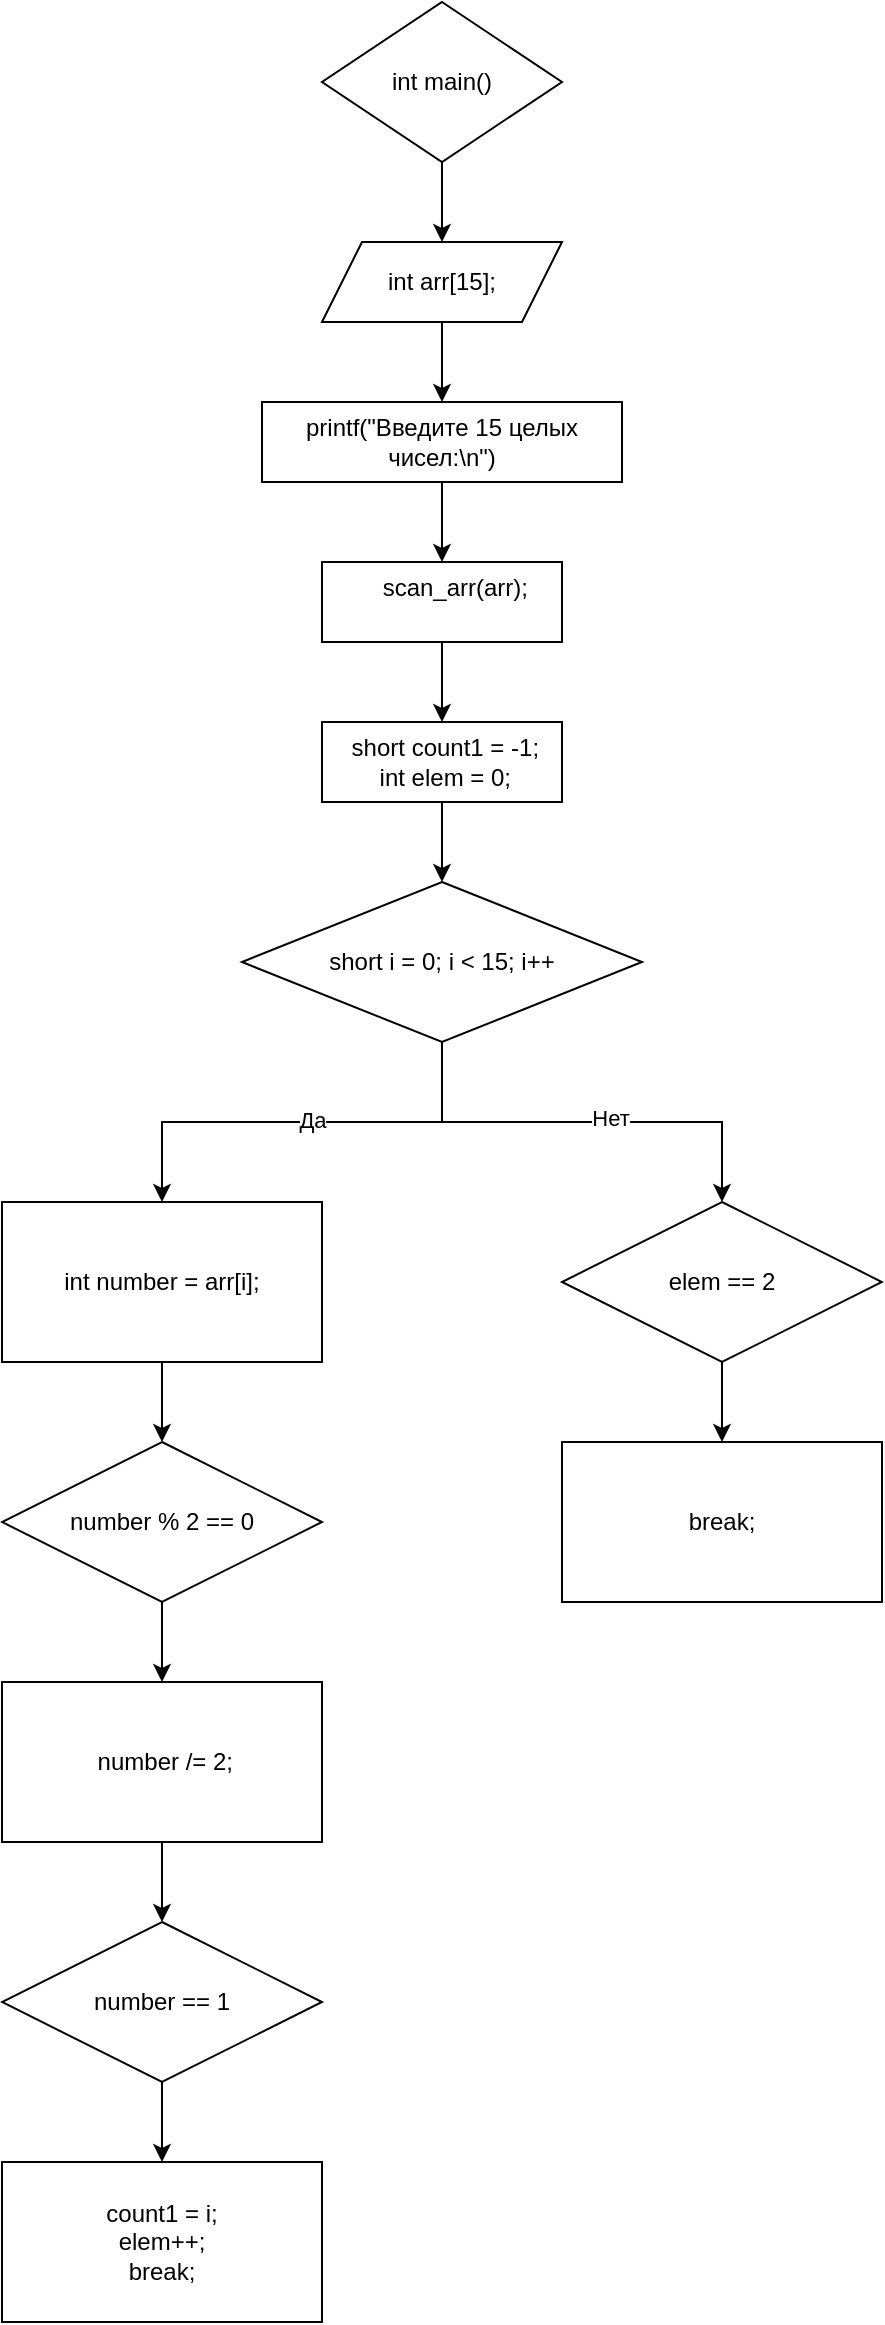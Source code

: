 <mxfile version="22.0.8" type="github">
  <diagram id="C5RBs43oDa-KdzZeNtuy" name="Page-1">
    <mxGraphModel dx="2333" dy="1187" grid="1" gridSize="10" guides="1" tooltips="1" connect="1" arrows="1" fold="1" page="1" pageScale="1" pageWidth="827" pageHeight="1169" math="0" shadow="0">
      <root>
        <mxCell id="WIyWlLk6GJQsqaUBKTNV-0" />
        <mxCell id="WIyWlLk6GJQsqaUBKTNV-1" parent="WIyWlLk6GJQsqaUBKTNV-0" />
        <mxCell id="ApnJW-tkRy_B7FbM09Fs-4" value="" style="edgeStyle=orthogonalEdgeStyle;rounded=0;orthogonalLoop=1;jettySize=auto;html=1;" parent="WIyWlLk6GJQsqaUBKTNV-1" source="ApnJW-tkRy_B7FbM09Fs-0" target="ApnJW-tkRy_B7FbM09Fs-3" edge="1">
          <mxGeometry relative="1" as="geometry" />
        </mxCell>
        <mxCell id="ApnJW-tkRy_B7FbM09Fs-0" value="int main()" style="rhombus;whiteSpace=wrap;html=1;" parent="WIyWlLk6GJQsqaUBKTNV-1" vertex="1">
          <mxGeometry x="360" y="40" width="120" height="80" as="geometry" />
        </mxCell>
        <mxCell id="ApnJW-tkRy_B7FbM09Fs-6" value="" style="edgeStyle=orthogonalEdgeStyle;rounded=0;orthogonalLoop=1;jettySize=auto;html=1;" parent="WIyWlLk6GJQsqaUBKTNV-1" source="ApnJW-tkRy_B7FbM09Fs-3" target="ApnJW-tkRy_B7FbM09Fs-5" edge="1">
          <mxGeometry relative="1" as="geometry" />
        </mxCell>
        <mxCell id="ApnJW-tkRy_B7FbM09Fs-3" value="int arr[15];" style="shape=parallelogram;perimeter=parallelogramPerimeter;whiteSpace=wrap;html=1;fixedSize=1;" parent="WIyWlLk6GJQsqaUBKTNV-1" vertex="1">
          <mxGeometry x="360" y="160" width="120" height="40" as="geometry" />
        </mxCell>
        <mxCell id="ApnJW-tkRy_B7FbM09Fs-8" value="" style="edgeStyle=orthogonalEdgeStyle;rounded=0;orthogonalLoop=1;jettySize=auto;html=1;" parent="WIyWlLk6GJQsqaUBKTNV-1" source="ApnJW-tkRy_B7FbM09Fs-5" target="ApnJW-tkRy_B7FbM09Fs-7" edge="1">
          <mxGeometry relative="1" as="geometry" />
        </mxCell>
        <mxCell id="ApnJW-tkRy_B7FbM09Fs-5" value="printf(&quot;Введите 15 целых чисел:\n&quot;)" style="whiteSpace=wrap;html=1;" parent="WIyWlLk6GJQsqaUBKTNV-1" vertex="1">
          <mxGeometry x="330" y="240" width="180" height="40" as="geometry" />
        </mxCell>
        <mxCell id="ApnJW-tkRy_B7FbM09Fs-10" value="" style="edgeStyle=orthogonalEdgeStyle;rounded=0;orthogonalLoop=1;jettySize=auto;html=1;" parent="WIyWlLk6GJQsqaUBKTNV-1" source="ApnJW-tkRy_B7FbM09Fs-7" target="ApnJW-tkRy_B7FbM09Fs-9" edge="1">
          <mxGeometry relative="1" as="geometry" />
        </mxCell>
        <mxCell id="ApnJW-tkRy_B7FbM09Fs-7" value="&lt;div&gt;&amp;nbsp; &amp;nbsp; scan_arr(arr);&lt;/div&gt;&lt;div&gt;&lt;br&gt;&lt;/div&gt;" style="whiteSpace=wrap;html=1;" parent="WIyWlLk6GJQsqaUBKTNV-1" vertex="1">
          <mxGeometry x="360" y="320" width="120" height="40" as="geometry" />
        </mxCell>
        <mxCell id="yIKEjWUmv81MNVfs9vuK-1" value="" style="edgeStyle=orthogonalEdgeStyle;rounded=0;orthogonalLoop=1;jettySize=auto;html=1;" edge="1" parent="WIyWlLk6GJQsqaUBKTNV-1" source="ApnJW-tkRy_B7FbM09Fs-9" target="yIKEjWUmv81MNVfs9vuK-0">
          <mxGeometry relative="1" as="geometry" />
        </mxCell>
        <mxCell id="ApnJW-tkRy_B7FbM09Fs-9" value="&lt;div&gt;&amp;nbsp;short count1 = -1;&lt;/div&gt;&lt;div&gt;&amp;nbsp;int elem = 0;&lt;/div&gt;" style="whiteSpace=wrap;html=1;" parent="WIyWlLk6GJQsqaUBKTNV-1" vertex="1">
          <mxGeometry x="360" y="400" width="120" height="40" as="geometry" />
        </mxCell>
        <mxCell id="yIKEjWUmv81MNVfs9vuK-3" value="" style="edgeStyle=orthogonalEdgeStyle;rounded=0;orthogonalLoop=1;jettySize=auto;html=1;" edge="1" parent="WIyWlLk6GJQsqaUBKTNV-1" source="yIKEjWUmv81MNVfs9vuK-0" target="yIKEjWUmv81MNVfs9vuK-16">
          <mxGeometry relative="1" as="geometry">
            <mxPoint x="560" y="640" as="targetPoint" />
          </mxGeometry>
        </mxCell>
        <mxCell id="yIKEjWUmv81MNVfs9vuK-7" value="Нет" style="edgeLabel;html=1;align=center;verticalAlign=middle;resizable=0;points=[];" vertex="1" connectable="0" parent="yIKEjWUmv81MNVfs9vuK-3">
          <mxGeometry x="0.127" y="2" relative="1" as="geometry">
            <mxPoint as="offset" />
          </mxGeometry>
        </mxCell>
        <mxCell id="yIKEjWUmv81MNVfs9vuK-5" value="" style="edgeStyle=orthogonalEdgeStyle;rounded=0;orthogonalLoop=1;jettySize=auto;html=1;" edge="1" parent="WIyWlLk6GJQsqaUBKTNV-1" source="yIKEjWUmv81MNVfs9vuK-0" target="yIKEjWUmv81MNVfs9vuK-4">
          <mxGeometry relative="1" as="geometry" />
        </mxCell>
        <mxCell id="yIKEjWUmv81MNVfs9vuK-6" value="Да" style="edgeLabel;html=1;align=center;verticalAlign=middle;resizable=0;points=[];" vertex="1" connectable="0" parent="yIKEjWUmv81MNVfs9vuK-5">
          <mxGeometry x="-0.04" y="-1" relative="1" as="geometry">
            <mxPoint as="offset" />
          </mxGeometry>
        </mxCell>
        <mxCell id="yIKEjWUmv81MNVfs9vuK-0" value="short i = 0; i &amp;lt; 15; i++" style="rhombus;whiteSpace=wrap;html=1;" vertex="1" parent="WIyWlLk6GJQsqaUBKTNV-1">
          <mxGeometry x="320" y="480" width="200" height="80" as="geometry" />
        </mxCell>
        <mxCell id="yIKEjWUmv81MNVfs9vuK-9" value="" style="edgeStyle=orthogonalEdgeStyle;rounded=0;orthogonalLoop=1;jettySize=auto;html=1;" edge="1" parent="WIyWlLk6GJQsqaUBKTNV-1" source="yIKEjWUmv81MNVfs9vuK-4" target="yIKEjWUmv81MNVfs9vuK-8">
          <mxGeometry relative="1" as="geometry" />
        </mxCell>
        <mxCell id="yIKEjWUmv81MNVfs9vuK-4" value="int number = arr[i];" style="whiteSpace=wrap;html=1;" vertex="1" parent="WIyWlLk6GJQsqaUBKTNV-1">
          <mxGeometry x="200" y="640" width="160" height="80" as="geometry" />
        </mxCell>
        <mxCell id="yIKEjWUmv81MNVfs9vuK-11" value="" style="edgeStyle=orthogonalEdgeStyle;rounded=0;orthogonalLoop=1;jettySize=auto;html=1;" edge="1" parent="WIyWlLk6GJQsqaUBKTNV-1" source="yIKEjWUmv81MNVfs9vuK-8" target="yIKEjWUmv81MNVfs9vuK-10">
          <mxGeometry relative="1" as="geometry" />
        </mxCell>
        <mxCell id="yIKEjWUmv81MNVfs9vuK-8" value="number % 2 == 0" style="rhombus;whiteSpace=wrap;html=1;" vertex="1" parent="WIyWlLk6GJQsqaUBKTNV-1">
          <mxGeometry x="200" y="760" width="160" height="80" as="geometry" />
        </mxCell>
        <mxCell id="yIKEjWUmv81MNVfs9vuK-13" value="" style="edgeStyle=orthogonalEdgeStyle;rounded=0;orthogonalLoop=1;jettySize=auto;html=1;" edge="1" parent="WIyWlLk6GJQsqaUBKTNV-1" source="yIKEjWUmv81MNVfs9vuK-10" target="yIKEjWUmv81MNVfs9vuK-12">
          <mxGeometry relative="1" as="geometry" />
        </mxCell>
        <mxCell id="yIKEjWUmv81MNVfs9vuK-10" value="&amp;nbsp;number /= 2;" style="whiteSpace=wrap;html=1;" vertex="1" parent="WIyWlLk6GJQsqaUBKTNV-1">
          <mxGeometry x="200" y="880" width="160" height="80" as="geometry" />
        </mxCell>
        <mxCell id="yIKEjWUmv81MNVfs9vuK-15" value="" style="edgeStyle=orthogonalEdgeStyle;rounded=0;orthogonalLoop=1;jettySize=auto;html=1;" edge="1" parent="WIyWlLk6GJQsqaUBKTNV-1" source="yIKEjWUmv81MNVfs9vuK-12" target="yIKEjWUmv81MNVfs9vuK-14">
          <mxGeometry relative="1" as="geometry" />
        </mxCell>
        <mxCell id="yIKEjWUmv81MNVfs9vuK-12" value="number == 1" style="rhombus;whiteSpace=wrap;html=1;" vertex="1" parent="WIyWlLk6GJQsqaUBKTNV-1">
          <mxGeometry x="200" y="1000" width="160" height="80" as="geometry" />
        </mxCell>
        <mxCell id="yIKEjWUmv81MNVfs9vuK-14" value="&lt;div&gt;count1 = i;&lt;/div&gt;&lt;div&gt;elem++;&lt;/div&gt;&lt;div&gt;break;&lt;/div&gt;" style="whiteSpace=wrap;html=1;" vertex="1" parent="WIyWlLk6GJQsqaUBKTNV-1">
          <mxGeometry x="200" y="1120" width="160" height="80" as="geometry" />
        </mxCell>
        <mxCell id="yIKEjWUmv81MNVfs9vuK-18" value="" style="edgeStyle=orthogonalEdgeStyle;rounded=0;orthogonalLoop=1;jettySize=auto;html=1;" edge="1" parent="WIyWlLk6GJQsqaUBKTNV-1" source="yIKEjWUmv81MNVfs9vuK-16" target="yIKEjWUmv81MNVfs9vuK-17">
          <mxGeometry relative="1" as="geometry" />
        </mxCell>
        <mxCell id="yIKEjWUmv81MNVfs9vuK-16" value="elem == 2" style="rhombus;whiteSpace=wrap;html=1;" vertex="1" parent="WIyWlLk6GJQsqaUBKTNV-1">
          <mxGeometry x="480" y="640" width="160" height="80" as="geometry" />
        </mxCell>
        <mxCell id="yIKEjWUmv81MNVfs9vuK-17" value="break;" style="whiteSpace=wrap;html=1;" vertex="1" parent="WIyWlLk6GJQsqaUBKTNV-1">
          <mxGeometry x="480" y="760" width="160" height="80" as="geometry" />
        </mxCell>
      </root>
    </mxGraphModel>
  </diagram>
</mxfile>
